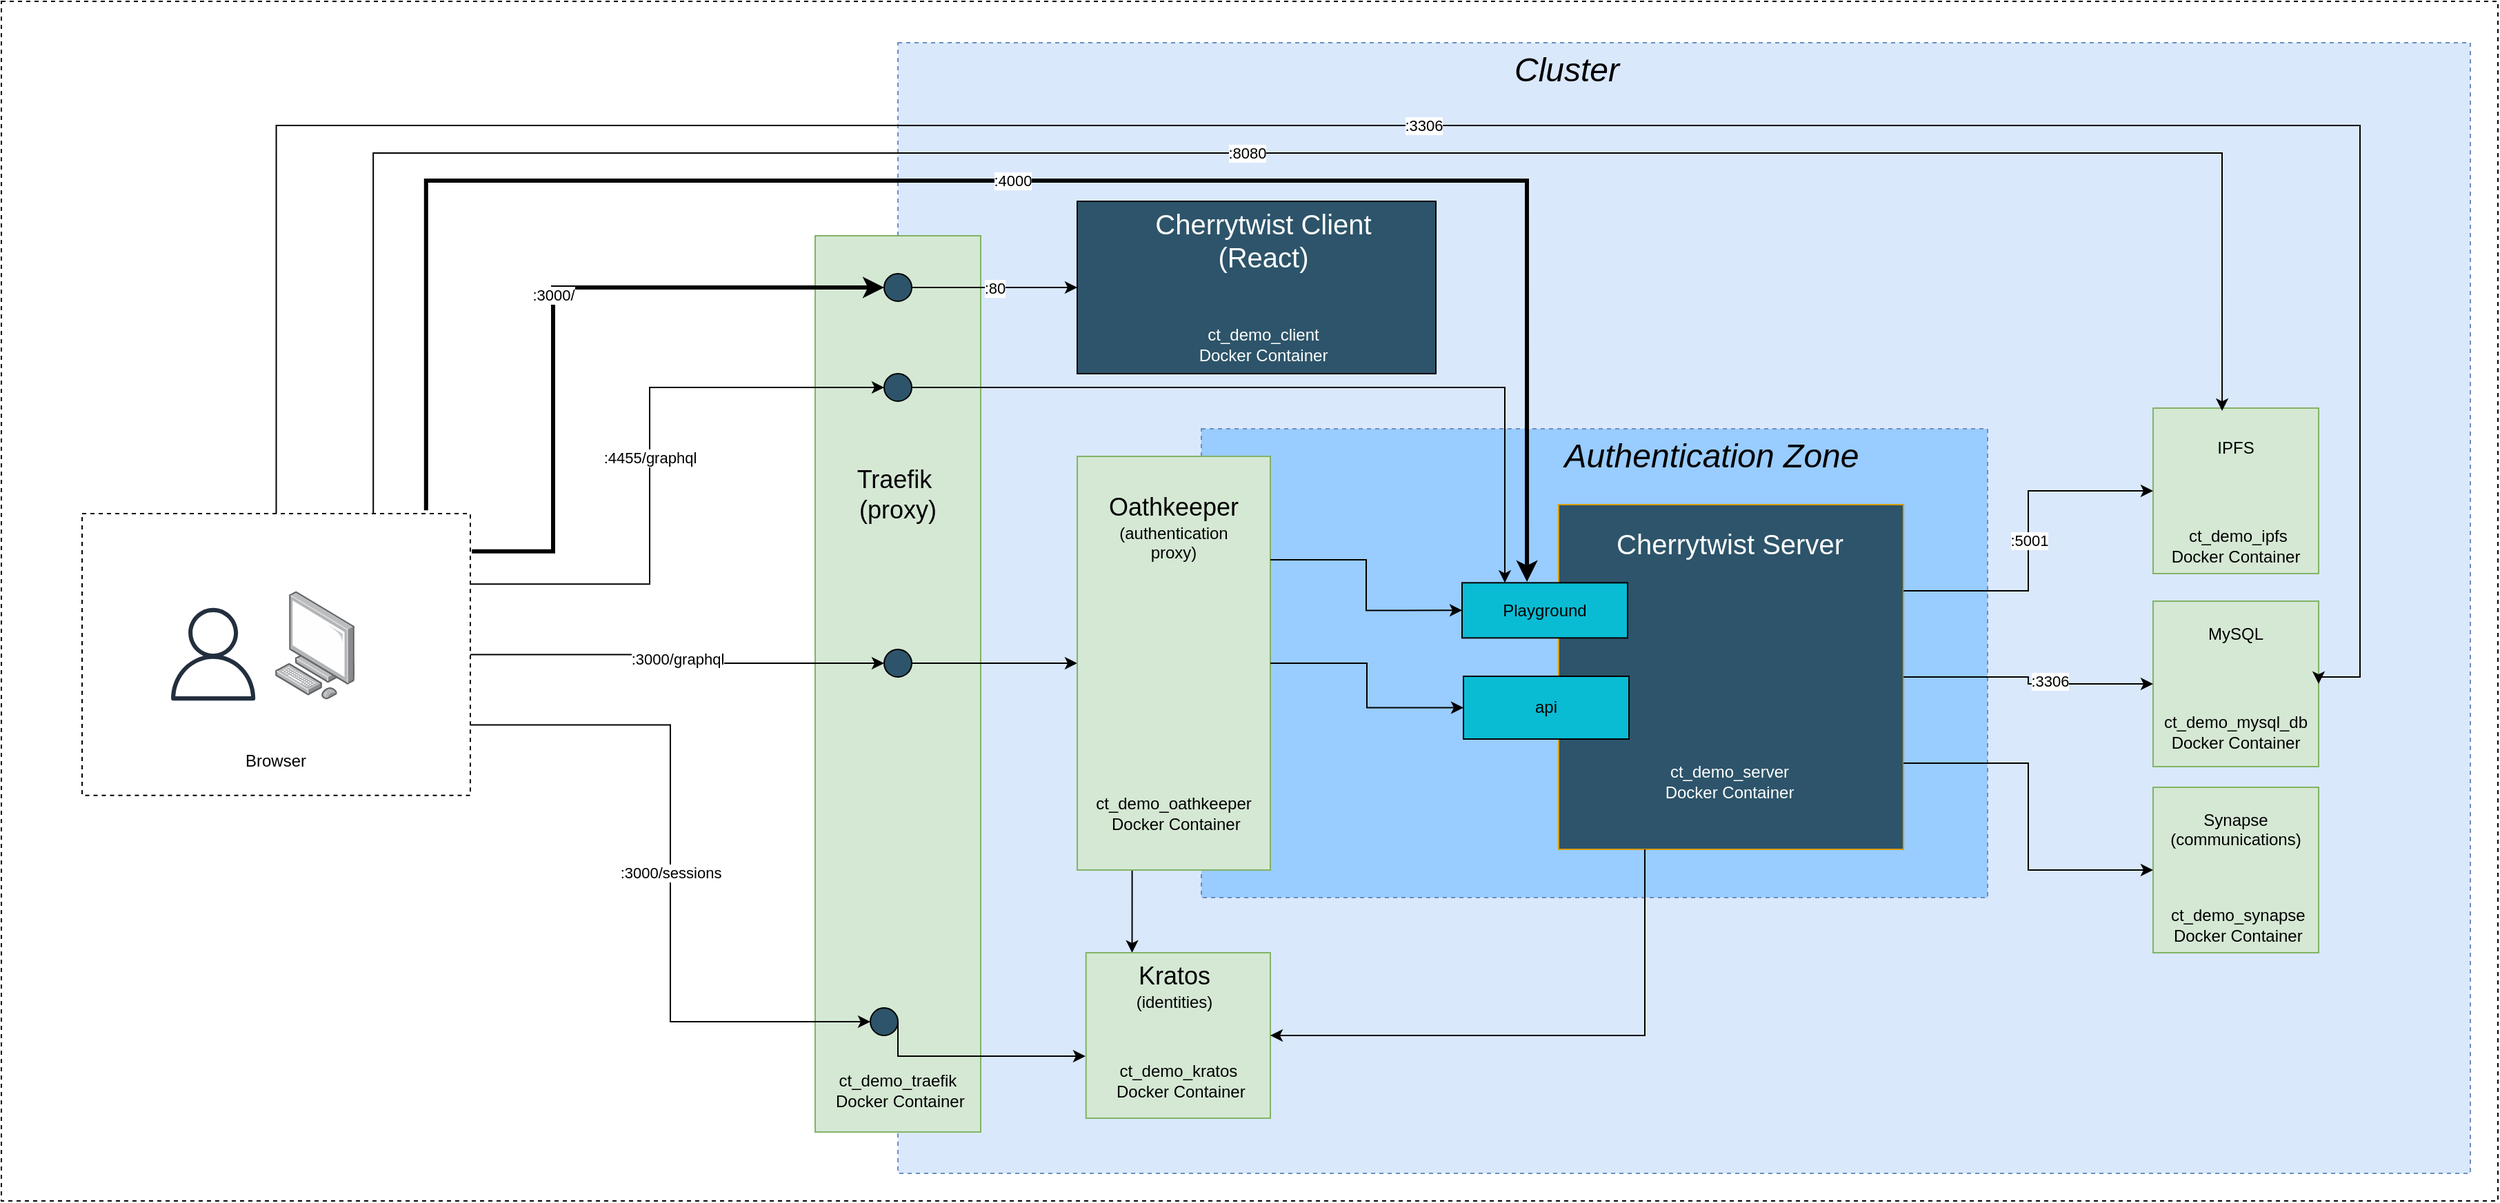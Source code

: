 <mxfile version="14.4.3" type="device"><diagram id="5-0HRDUqpAHmHsOU0eof" name="Page-1"><mxGraphModel dx="2744" dy="1166" grid="1" gridSize="10" guides="1" tooltips="1" connect="1" arrows="1" fold="1" page="1" pageScale="1" pageWidth="827" pageHeight="1169" math="0" shadow="0"><root><mxCell id="0"/><mxCell id="1" parent="0"/><mxCell id="0voDaI4-u7oijfD-uJI3-23" value="" style="rounded=0;whiteSpace=wrap;html=1;dashed=1;" parent="1" vertex="1"><mxGeometry x="-450" y="170" width="1810" height="870" as="geometry"/></mxCell><mxCell id="0voDaI4-u7oijfD-uJI3-18" value="" style="rounded=0;whiteSpace=wrap;html=1;dashed=1;fillColor=#dae8fc;strokeColor=#6c8ebf;" parent="1" vertex="1"><mxGeometry x="200" y="200" width="1140" height="820" as="geometry"/></mxCell><mxCell id="RfYNLgnv8OTz5lV1KctK-16" value="" style="rounded=0;whiteSpace=wrap;html=1;strokeColor=#82b366;fillColor=#D5E8D4;" parent="1" vertex="1"><mxGeometry x="140" y="340" width="120" height="650" as="geometry"/></mxCell><mxCell id="0voDaI4-u7oijfD-uJI3-4" value="port:3306" style="edgeStyle=orthogonalEdgeStyle;rounded=0;orthogonalLoop=1;jettySize=auto;html=1;" parent="1" source="0voDaI4-u7oijfD-uJI3-2" edge="1"><mxGeometry relative="1" as="geometry"><mxPoint x="910" y="500" as="targetPoint"/></mxGeometry></mxCell><mxCell id="0voDaI4-u7oijfD-uJI3-27" value="" style="group" parent="1" vertex="1" connectable="0"><mxGeometry x="1110" y="605" width="131" height="120" as="geometry"/></mxCell><mxCell id="0voDaI4-u7oijfD-uJI3-21" value="&amp;nbsp;ct_demo_db&lt;br&gt;&amp;nbsp;Docker Container" style="text;html=1;strokeColor=none;fillColor=none;align=center;verticalAlign=middle;whiteSpace=wrap;rounded=0;dashed=1;" parent="0voDaI4-u7oijfD-uJI3-27" vertex="1"><mxGeometry y="80" width="120" height="40" as="geometry"/></mxCell><mxCell id="YILVaNEbcuu23r1FG_Kh-31" value="" style="group" parent="0voDaI4-u7oijfD-uJI3-27" vertex="1" connectable="0"><mxGeometry width="131" height="120" as="geometry"/></mxCell><mxCell id="0voDaI4-u7oijfD-uJI3-1" value="" style="whiteSpace=wrap;html=1;aspect=fixed;fillColor=#d5e8d4;strokeColor=#82b366;" parent="YILVaNEbcuu23r1FG_Kh-31" vertex="1"><mxGeometry width="120" height="120" as="geometry"/></mxCell><mxCell id="YILVaNEbcuu23r1FG_Kh-28" value="&lt;meta charset=&quot;utf-8&quot;&gt;&lt;span style=&quot;color: rgb(0, 0, 0); font-family: helvetica; font-size: 12px; font-style: normal; font-weight: 400; letter-spacing: normal; text-indent: 0px; text-transform: none; word-spacing: 0px; display: inline; float: none;&quot;&gt;MySQL&lt;/span&gt;" style="text;whiteSpace=wrap;html=1;align=center;labelBackgroundColor=none;" parent="YILVaNEbcuu23r1FG_Kh-31" vertex="1"><mxGeometry x="25" y="10" width="70" height="30" as="geometry"/></mxCell><mxCell id="YILVaNEbcuu23r1FG_Kh-33" value="ct_demo_mysql_db&lt;br&gt;Docker Container" style="text;html=1;strokeColor=none;fillColor=none;align=center;verticalAlign=middle;whiteSpace=wrap;rounded=0;dashed=1;" parent="YILVaNEbcuu23r1FG_Kh-31" vertex="1"><mxGeometry y="75" width="120" height="40" as="geometry"/></mxCell><mxCell id="IZdfjD5uXH5z2tWCQTJ2-1" value="" style="group" parent="1" vertex="1" connectable="0"><mxGeometry x="1110" y="465" width="120" height="120" as="geometry"/></mxCell><mxCell id="YILVaNEbcuu23r1FG_Kh-30" value="" style="group" parent="IZdfjD5uXH5z2tWCQTJ2-1" vertex="1" connectable="0"><mxGeometry width="120" height="120" as="geometry"/></mxCell><mxCell id="IZdfjD5uXH5z2tWCQTJ2-2" value="" style="whiteSpace=wrap;html=1;aspect=fixed;fillColor=#d5e8d4;strokeColor=#82b366;" parent="YILVaNEbcuu23r1FG_Kh-30" vertex="1"><mxGeometry width="120" height="120" as="geometry"/></mxCell><mxCell id="IZdfjD5uXH5z2tWCQTJ2-3" value="&amp;nbsp;ct_demo_ipfs&lt;br&gt;Docker Container" style="text;html=1;strokeColor=none;fillColor=none;align=center;verticalAlign=middle;whiteSpace=wrap;rounded=0;dashed=1;" parent="YILVaNEbcuu23r1FG_Kh-30" vertex="1"><mxGeometry y="80" width="120" height="40" as="geometry"/></mxCell><mxCell id="YILVaNEbcuu23r1FG_Kh-29" value="&lt;meta charset=&quot;utf-8&quot;&gt;&lt;span style=&quot;color: rgb(0, 0, 0); font-family: helvetica; font-size: 12px; font-style: normal; font-weight: 400; letter-spacing: normal; text-indent: 0px; text-transform: none; word-spacing: 0px; display: inline; float: none;&quot;&gt;IPFS&lt;/span&gt;" style="text;whiteSpace=wrap;html=1;align=center;labelBackgroundColor=none;" parent="YILVaNEbcuu23r1FG_Kh-30" vertex="1"><mxGeometry x="35" y="15" width="50" height="30" as="geometry"/></mxCell><mxCell id="IZdfjD5uXH5z2tWCQTJ2-14" value="&lt;font style=&quot;font-size: 24px&quot;&gt;&lt;i&gt;Cluster&lt;/i&gt;&lt;/font&gt;" style="text;html=1;strokeColor=none;fillColor=none;align=center;verticalAlign=middle;whiteSpace=wrap;rounded=0;" parent="1" vertex="1"><mxGeometry x="580" y="210" width="210" height="20" as="geometry"/></mxCell><mxCell id="RfYNLgnv8OTz5lV1KctK-8" value=":80" style="edgeStyle=orthogonalEdgeStyle;rounded=0;orthogonalLoop=1;jettySize=auto;html=1;exitX=1;exitY=0.5;exitDx=0;exitDy=0;entryX=0;entryY=0.5;entryDx=0;entryDy=0;" parent="1" source="RfYNLgnv8OTz5lV1KctK-11" target="YILVaNEbcuu23r1FG_Kh-16" edge="1"><mxGeometry relative="1" as="geometry"><mxPoint x="270" y="420" as="targetPoint"/><mxPoint x="-40" y="575.714" as="sourcePoint"/><Array as="points"><mxPoint x="310" y="378"/><mxPoint x="310" y="378"/></Array></mxGeometry></mxCell><mxCell id="RfYNLgnv8OTz5lV1KctK-9" style="edgeStyle=orthogonalEdgeStyle;rounded=0;orthogonalLoop=1;jettySize=auto;html=1;exitX=0.25;exitY=1;exitDx=0;exitDy=0;entryX=0.25;entryY=0;entryDx=0;entryDy=0;" parent="1" source="YILVaNEbcuu23r1FG_Kh-3" target="RfYNLgnv8OTz5lV1KctK-19" edge="1"><mxGeometry relative="1" as="geometry"><mxPoint x="590" y="695" as="targetPoint"/><mxPoint x="582.768" y="736.999" as="sourcePoint"/><Array as="points"><mxPoint x="370" y="800"/></Array></mxGeometry></mxCell><mxCell id="RfYNLgnv8OTz5lV1KctK-10" value=":3000/graphql" style="edgeStyle=orthogonalEdgeStyle;rounded=0;orthogonalLoop=1;jettySize=auto;html=1;entryX=0;entryY=0.5;entryDx=0;entryDy=0;exitX=1;exitY=0.5;exitDx=0;exitDy=0;strokeWidth=1;" parent="1" source="0voDaI4-u7oijfD-uJI3-35" target="RfYNLgnv8OTz5lV1KctK-13" edge="1"><mxGeometry relative="1" as="geometry"><mxPoint x="161.32" y="530.08" as="targetPoint"/><mxPoint x="-40" y="630" as="sourcePoint"/><Array as="points"/></mxGeometry></mxCell><mxCell id="RfYNLgnv8OTz5lV1KctK-11" value="" style="ellipse;whiteSpace=wrap;html=1;aspect=fixed;fillColor=#2d546a;" parent="1" vertex="1"><mxGeometry x="190" y="367.5" width="20" height="20" as="geometry"/></mxCell><mxCell id="0voDaI4-u7oijfD-uJI3-40" value=":3000/" style="edgeStyle=orthogonalEdgeStyle;rounded=0;orthogonalLoop=1;jettySize=auto;html=1;exitX=1.004;exitY=0.134;exitDx=0;exitDy=0;entryX=0;entryY=0.5;entryDx=0;entryDy=0;exitPerimeter=0;strokeWidth=3;" parent="1" source="0voDaI4-u7oijfD-uJI3-35" target="RfYNLgnv8OTz5lV1KctK-11" edge="1"><mxGeometry relative="1" as="geometry"><mxPoint x="460" y="550" as="targetPoint"/><Array as="points"><mxPoint x="-50" y="569"/><mxPoint x="-50" y="378"/></Array></mxGeometry></mxCell><mxCell id="RfYNLgnv8OTz5lV1KctK-18" style="edgeStyle=orthogonalEdgeStyle;rounded=0;orthogonalLoop=1;jettySize=auto;html=1;entryX=0;entryY=0.5;entryDx=0;entryDy=0;" parent="1" source="RfYNLgnv8OTz5lV1KctK-13" target="YILVaNEbcuu23r1FG_Kh-3" edge="1"><mxGeometry relative="1" as="geometry"><mxPoint x="382.31" y="698.845" as="targetPoint"/></mxGeometry></mxCell><mxCell id="RfYNLgnv8OTz5lV1KctK-13" value="" style="ellipse;whiteSpace=wrap;html=1;aspect=fixed;fillColor=#2d546a;" parent="1" vertex="1"><mxGeometry x="190" y="640" width="20" height="20" as="geometry"/></mxCell><mxCell id="RfYNLgnv8OTz5lV1KctK-23" value="ct_demo_traefik&lt;br&gt;&amp;nbsp;Docker Container" style="text;html=1;strokeColor=none;fillColor=none;align=center;verticalAlign=middle;whiteSpace=wrap;rounded=0;dashed=1;" parent="1" vertex="1"><mxGeometry x="140" y="940" width="120" height="40" as="geometry"/></mxCell><mxCell id="RfYNLgnv8OTz5lV1KctK-28" value="" style="group" parent="1" vertex="1" connectable="0"><mxGeometry x="1110" y="740" width="120" height="120" as="geometry"/></mxCell><mxCell id="YILVaNEbcuu23r1FG_Kh-32" value="" style="group" parent="RfYNLgnv8OTz5lV1KctK-28" vertex="1" connectable="0"><mxGeometry width="120" height="120" as="geometry"/></mxCell><mxCell id="RfYNLgnv8OTz5lV1KctK-29" value="" style="whiteSpace=wrap;html=1;aspect=fixed;fillColor=#d5e8d4;strokeColor=#82b366;" parent="YILVaNEbcuu23r1FG_Kh-32" vertex="1"><mxGeometry width="120" height="120" as="geometry"/></mxCell><mxCell id="RfYNLgnv8OTz5lV1KctK-30" value="&amp;nbsp;ct_demo_synapse&lt;br&gt;&amp;nbsp;Docker Container" style="text;html=1;strokeColor=none;fillColor=none;align=center;verticalAlign=middle;whiteSpace=wrap;rounded=0;dashed=1;" parent="YILVaNEbcuu23r1FG_Kh-32" vertex="1"><mxGeometry y="80" width="120" height="40" as="geometry"/></mxCell><mxCell id="YILVaNEbcuu23r1FG_Kh-26" value="&lt;meta charset=&quot;utf-8&quot;&gt;&lt;span style=&quot;color: rgb(0, 0, 0); font-family: helvetica; font-size: 12px; font-style: normal; font-weight: 400; letter-spacing: normal; text-indent: 0px; text-transform: none; word-spacing: 0px; display: inline; float: none;&quot;&gt;Synapse&lt;/span&gt;&lt;br style=&quot;color: rgb(0, 0, 0); font-family: helvetica; font-size: 12px; font-style: normal; font-weight: 400; letter-spacing: normal; text-indent: 0px; text-transform: none; word-spacing: 0px;&quot;&gt;&lt;span style=&quot;color: rgb(0, 0, 0); font-family: helvetica; font-size: 12px; font-style: normal; font-weight: 400; letter-spacing: normal; text-indent: 0px; text-transform: none; word-spacing: 0px; display: inline; float: none;&quot;&gt;(communications)&lt;/span&gt;" style="text;whiteSpace=wrap;html=1;align=center;labelBackgroundColor=none;" parent="YILVaNEbcuu23r1FG_Kh-32" vertex="1"><mxGeometry y="10" width="120" height="40" as="geometry"/></mxCell><mxCell id="RfYNLgnv8OTz5lV1KctK-33" value=":3000/sessions" style="edgeStyle=orthogonalEdgeStyle;rounded=0;orthogonalLoop=1;jettySize=auto;html=1;entryX=0;entryY=0.5;entryDx=0;entryDy=0;exitX=1;exitY=0.75;exitDx=0;exitDy=0;" parent="1" source="0voDaI4-u7oijfD-uJI3-35" target="RfYNLgnv8OTz5lV1KctK-34" edge="1"><mxGeometry relative="1" as="geometry"><mxPoint x="161.32" y="575.08" as="targetPoint"/><mxPoint x="-60" y="674.954" as="sourcePoint"/><Array as="points"/></mxGeometry></mxCell><mxCell id="RfYNLgnv8OTz5lV1KctK-34" value="" style="ellipse;whiteSpace=wrap;html=1;aspect=fixed;fillColor=#2d546a;" parent="1" vertex="1"><mxGeometry x="180" y="900" width="20" height="20" as="geometry"/></mxCell><mxCell id="RfYNLgnv8OTz5lV1KctK-35" style="edgeStyle=orthogonalEdgeStyle;rounded=0;orthogonalLoop=1;jettySize=auto;html=1;exitX=1;exitY=0.5;exitDx=0;exitDy=0;entryX=-0.003;entryY=0.625;entryDx=0;entryDy=0;entryPerimeter=0;" parent="1" source="RfYNLgnv8OTz5lV1KctK-34" target="RfYNLgnv8OTz5lV1KctK-19" edge="1"><mxGeometry relative="1" as="geometry"><mxPoint x="220" y="620" as="sourcePoint"/><mxPoint x="635" y="880" as="targetPoint"/><Array as="points"><mxPoint x="200" y="935"/></Array></mxGeometry></mxCell><mxCell id="RfYNLgnv8OTz5lV1KctK-39" value="" style="ellipse;whiteSpace=wrap;html=1;aspect=fixed;fillColor=#2d546a;" parent="1" vertex="1"><mxGeometry x="190" y="440" width="20" height="20" as="geometry"/></mxCell><mxCell id="RfYNLgnv8OTz5lV1KctK-40" value=":4455/graphql" style="edgeStyle=orthogonalEdgeStyle;rounded=0;orthogonalLoop=1;jettySize=auto;html=1;exitX=1;exitY=0.25;exitDx=0;exitDy=0;entryX=0;entryY=0.5;entryDx=0;entryDy=0;" parent="1" source="0voDaI4-u7oijfD-uJI3-35" target="RfYNLgnv8OTz5lV1KctK-39" edge="1"><mxGeometry relative="1" as="geometry"><mxPoint x="200" y="510" as="targetPoint"/><mxPoint x="-40" y="554.821" as="sourcePoint"/><Array as="points"><mxPoint x="20" y="593"/><mxPoint x="20" y="450"/></Array></mxGeometry></mxCell><mxCell id="RfYNLgnv8OTz5lV1KctK-42" value=":8080" style="edgeStyle=orthogonalEdgeStyle;rounded=0;orthogonalLoop=1;jettySize=auto;html=1;exitX=0.75;exitY=0;exitDx=0;exitDy=0;entryX=0.417;entryY=0.017;entryDx=0;entryDy=0;entryPerimeter=0;" parent="1" source="0voDaI4-u7oijfD-uJI3-35" target="IZdfjD5uXH5z2tWCQTJ2-2" edge="1"><mxGeometry relative="1" as="geometry"><mxPoint x="-40" y="536" as="sourcePoint"/><mxPoint x="845" y="431.43" as="targetPoint"/><Array as="points"><mxPoint x="-180" y="280"/><mxPoint x="1160" y="280"/></Array></mxGeometry></mxCell><mxCell id="YILVaNEbcuu23r1FG_Kh-1" value="&lt;span style=&quot;&quot;&gt;&lt;span style=&quot;color: rgb(0 , 0 , 0) ; font-family: &amp;quot;helvetica&amp;quot; ; font-size: 18px ; font-style: normal ; font-weight: 400 ; letter-spacing: normal ; text-indent: 0px ; text-transform: none ; word-spacing: 0px ; display: inline ; float: none&quot;&gt;Traefik&amp;nbsp;&lt;/span&gt;&lt;br style=&quot;color: rgb(0 , 0 , 0) ; font-family: &amp;quot;helvetica&amp;quot; ; font-size: 18px ; font-style: normal ; font-weight: 400 ; letter-spacing: normal ; text-indent: 0px ; text-transform: none ; word-spacing: 0px&quot;&gt;&lt;span style=&quot;color: rgb(0 , 0 , 0) ; font-family: &amp;quot;helvetica&amp;quot; ; font-size: 18px ; font-style: normal ; font-weight: 400 ; letter-spacing: normal ; text-indent: 0px ; text-transform: none ; word-spacing: 0px ; display: inline ; float: none&quot;&gt;(proxy)&lt;/span&gt;&lt;/span&gt;" style="text;whiteSpace=wrap;html=1;align=center;labelBackgroundColor=none;" parent="1" vertex="1"><mxGeometry x="160" y="500" width="80" height="50" as="geometry"/></mxCell><mxCell id="IZdfjD5uXH5z2tWCQTJ2-12" value="" style="group" parent="1" vertex="1" connectable="0"><mxGeometry x="630" y="500" width="360" height="320" as="geometry"/></mxCell><mxCell id="YILVaNEbcuu23r1FG_Kh-9" value="" style="rounded=0;whiteSpace=wrap;html=1;dashed=1;strokeColor=#6c8ebf;fillColor=#99CCFF;" parent="IZdfjD5uXH5z2tWCQTJ2-12" vertex="1"><mxGeometry x="-210" y="-20" width="570" height="340" as="geometry"/></mxCell><mxCell id="YILVaNEbcuu23r1FG_Kh-11" value="" style="group" parent="IZdfjD5uXH5z2tWCQTJ2-12" vertex="1" connectable="0"><mxGeometry x="-311" y="60" width="170" height="240" as="geometry"/></mxCell><mxCell id="YILVaNEbcuu23r1FG_Kh-3" value="" style="rounded=0;whiteSpace=wrap;html=1;strokeColor=#82b366;fillColor=#D5E8D4;" parent="YILVaNEbcuu23r1FG_Kh-11" vertex="1"><mxGeometry x="11" y="-60" width="140" height="300" as="geometry"/></mxCell><mxCell id="IZdfjD5uXH5z2tWCQTJ2-18" value="ct_demo_oathkeeper&lt;br&gt;&amp;nbsp;Docker Container" style="text;html=1;strokeColor=none;fillColor=none;align=center;verticalAlign=middle;whiteSpace=wrap;rounded=0;dashed=1;" parent="YILVaNEbcuu23r1FG_Kh-11" vertex="1"><mxGeometry x="-4" y="170.0" width="170" height="57.14" as="geometry"/></mxCell><mxCell id="RfYNLgnv8OTz5lV1KctK-25" style="edgeStyle=orthogonalEdgeStyle;rounded=0;orthogonalLoop=1;jettySize=auto;html=1;entryX=0;entryY=0.5;entryDx=0;entryDy=0;" parent="IZdfjD5uXH5z2tWCQTJ2-12" source="YILVaNEbcuu23r1FG_Kh-3" target="RfYNLgnv8OTz5lV1KctK-38" edge="1"><mxGeometry relative="1" as="geometry"><mxPoint x="-301" y="49.423" as="sourcePoint"/></mxGeometry></mxCell><mxCell id="YILVaNEbcuu23r1FG_Kh-12" style="edgeStyle=orthogonalEdgeStyle;rounded=0;orthogonalLoop=1;jettySize=auto;html=1;entryX=0;entryY=0.5;entryDx=0;entryDy=0;exitX=1;exitY=0.25;exitDx=0;exitDy=0;" parent="IZdfjD5uXH5z2tWCQTJ2-12" source="YILVaNEbcuu23r1FG_Kh-3" target="RfYNLgnv8OTz5lV1KctK-37" edge="1"><mxGeometry relative="1" as="geometry"><mxPoint x="-150" y="163.335" as="sourcePoint"/><mxPoint x="-81" y="202.748" as="targetPoint"/></mxGeometry></mxCell><mxCell id="YILVaNEbcuu23r1FG_Kh-15" value="" style="group;" parent="IZdfjD5uXH5z2tWCQTJ2-12" vertex="1" connectable="0"><mxGeometry x="49" y="35.0" width="250" height="250" as="geometry"/></mxCell><mxCell id="0voDaI4-u7oijfD-uJI3-2" value="" style="whiteSpace=wrap;html=1;aspect=fixed;strokeColor=#d79b00;fillColor=#2d546a;" parent="YILVaNEbcuu23r1FG_Kh-15" vertex="1"><mxGeometry width="250" height="250" as="geometry"/></mxCell><mxCell id="0voDaI4-u7oijfD-uJI3-22" value="&lt;font color=&quot;#ffffff&quot;&gt;ct_demo_server&lt;br&gt;Docker Container&lt;/font&gt;" style="text;html=1;strokeColor=none;fillColor=none;align=center;verticalAlign=middle;whiteSpace=wrap;rounded=0;dashed=1;" parent="YILVaNEbcuu23r1FG_Kh-15" vertex="1"><mxGeometry x="60.999" y="170.002" width="126.316" height="62.222" as="geometry"/></mxCell><mxCell id="IZdfjD5uXH5z2tWCQTJ2-11" value="&lt;div style=&quot;text-align: center&quot;&gt;&lt;span style=&quot;font-size: 20px ; font-family: &amp;#34;helvetica&amp;#34;&quot;&gt;&lt;font color=&quot;#ffffff&quot;&gt;Cherrytwist Server&lt;/font&gt;&lt;/span&gt;&lt;/div&gt;" style="text;whiteSpace=wrap;html=1;" parent="YILVaNEbcuu23r1FG_Kh-15" vertex="1"><mxGeometry x="39.95" y="10" width="168.42" height="46.67" as="geometry"/></mxCell><mxCell id="RfYNLgnv8OTz5lV1KctK-37" value="Playground" style="rounded=0;whiteSpace=wrap;html=1;gradientColor=none;align=center;fillColor=#09BCD4;" parent="YILVaNEbcuu23r1FG_Kh-15" vertex="1"><mxGeometry x="-70" y="56.67" width="120" height="40" as="geometry"/></mxCell><mxCell id="RfYNLgnv8OTz5lV1KctK-38" value="api" style="rounded=0;whiteSpace=wrap;html=1;gradientColor=none;align=center;fillColor=#09BCD4;" parent="IZdfjD5uXH5z2tWCQTJ2-12" vertex="1"><mxGeometry x="-20" y="159.497" width="120" height="45.5" as="geometry"/></mxCell><mxCell id="YILVaNEbcuu23r1FG_Kh-13" value="" style="group" parent="1" vertex="1" connectable="0"><mxGeometry x="330" y="860" width="140" height="120" as="geometry"/></mxCell><mxCell id="RfYNLgnv8OTz5lV1KctK-19" value="" style="rounded=0;whiteSpace=wrap;html=1;strokeColor=#82b366;fillColor=#D5E8D4;" parent="YILVaNEbcuu23r1FG_Kh-13" vertex="1"><mxGeometry x="6.364" width="133.636" height="120" as="geometry"/></mxCell><mxCell id="RfYNLgnv8OTz5lV1KctK-20" value="ct_demo_kratos&lt;br&gt;&amp;nbsp;Docker Container" style="text;html=1;strokeColor=none;fillColor=none;align=center;verticalAlign=middle;whiteSpace=wrap;rounded=0;dashed=1;" parent="YILVaNEbcuu23r1FG_Kh-13" vertex="1"><mxGeometry x="16.732" y="84" width="112.903" height="17.455" as="geometry"/></mxCell><mxCell id="RfYNLgnv8OTz5lV1KctK-22" value="&lt;span style=&quot;&quot;&gt;&lt;span style=&quot;color: rgb(0 , 0 , 0) ; font-family: &amp;quot;helvetica&amp;quot; ; font-style: normal ; font-weight: 400 ; letter-spacing: normal ; text-indent: 0px ; text-transform: none ; word-spacing: 0px ; font-size: 18px&quot;&gt;Kratos&lt;br&gt;&lt;/span&gt;&lt;span style=&quot;color: rgb(0 , 0 , 0) ; font-family: &amp;quot;helvetica&amp;quot; ; font-size: 12px ; font-style: normal ; font-weight: 400 ; letter-spacing: normal ; text-indent: 0px ; text-transform: none ; word-spacing: 0px ; display: inline ; float: none&quot;&gt;(identities)&lt;/span&gt;&lt;/span&gt;" style="text;whiteSpace=wrap;html=1;align=center;labelBackgroundColor=none;" parent="YILVaNEbcuu23r1FG_Kh-13" vertex="1"><mxGeometry x="44.545" width="50.909" height="60" as="geometry"/></mxCell><mxCell id="RfYNLgnv8OTz5lV1KctK-26" style="edgeStyle=orthogonalEdgeStyle;rounded=0;orthogonalLoop=1;jettySize=auto;html=1;entryX=1;entryY=0.5;entryDx=0;entryDy=0;exitX=0.25;exitY=1;exitDx=0;exitDy=0;" parent="1" source="0voDaI4-u7oijfD-uJI3-2" target="RfYNLgnv8OTz5lV1KctK-19" edge="1"><mxGeometry relative="1" as="geometry"><mxPoint x="640" y="883.95" as="sourcePoint"/><mxPoint x="940" y="845.003" as="targetPoint"/></mxGeometry></mxCell><mxCell id="YILVaNEbcuu23r1FG_Kh-17" value="" style="group;fillColor=#ffffff;" parent="1" vertex="1" connectable="0"><mxGeometry x="330" y="315" width="260" height="125" as="geometry"/></mxCell><mxCell id="YILVaNEbcuu23r1FG_Kh-16" value="" style="rounded=0;whiteSpace=wrap;html=1;labelBackgroundColor=#FFFFFF;align=center;fillColor=#2D546A;" parent="YILVaNEbcuu23r1FG_Kh-17" vertex="1"><mxGeometry width="260" height="125" as="geometry"/></mxCell><mxCell id="IZdfjD5uXH5z2tWCQTJ2-7" value="&lt;font color=&quot;#ffffff&quot;&gt;ct_demo_client&lt;br&gt;Docker Container&lt;/font&gt;" style="text;html=1;strokeColor=none;fillColor=none;align=center;verticalAlign=middle;whiteSpace=wrap;rounded=0;dashed=1;" parent="YILVaNEbcuu23r1FG_Kh-17" vertex="1"><mxGeometry x="70" y="83.333" width="130" height="41.667" as="geometry"/></mxCell><mxCell id="IZdfjD5uXH5z2tWCQTJ2-10" value="&lt;font style=&quot;font-size: 20px&quot;&gt;&lt;span style=&quot;color: rgb(255 , 255 , 255)&quot;&gt;Cherrytwist Client&lt;/span&gt;&lt;br style=&quot;color: rgb(255 , 255 , 255)&quot;&gt;&lt;span style=&quot;color: rgb(255 , 255 , 255)&quot;&gt;&amp;nbsp;(React)&amp;nbsp;&lt;/span&gt;&lt;/font&gt;" style="text;html=1;strokeColor=none;fillColor=none;align=center;verticalAlign=middle;whiteSpace=wrap;rounded=0;" parent="YILVaNEbcuu23r1FG_Kh-17" vertex="1"><mxGeometry x="48.131" y="20.833" width="173.736" height="13.889" as="geometry"/></mxCell><mxCell id="RfYNLgnv8OTz5lV1KctK-31" value="" style="edgeStyle=orthogonalEdgeStyle;rounded=0;orthogonalLoop=1;jettySize=auto;html=1;exitX=1;exitY=0.75;exitDx=0;exitDy=0;entryX=0;entryY=0.5;entryDx=0;entryDy=0;" parent="1" source="0voDaI4-u7oijfD-uJI3-2" target="RfYNLgnv8OTz5lV1KctK-29" edge="1"><mxGeometry relative="1" as="geometry"><mxPoint x="819.74" y="530" as="sourcePoint"/><mxPoint x="920" y="525" as="targetPoint"/></mxGeometry></mxCell><mxCell id="IZdfjD5uXH5z2tWCQTJ2-4" value=":5001" style="edgeStyle=orthogonalEdgeStyle;rounded=0;orthogonalLoop=1;jettySize=auto;html=1;entryX=0;entryY=0.5;entryDx=0;entryDy=0;exitX=1;exitY=0.25;exitDx=0;exitDy=0;" parent="1" source="0voDaI4-u7oijfD-uJI3-2" target="IZdfjD5uXH5z2tWCQTJ2-2" edge="1"><mxGeometry relative="1" as="geometry"><mxPoint x="990" y="560" as="sourcePoint"/><mxPoint x="1110" y="560" as="targetPoint"/></mxGeometry></mxCell><mxCell id="RfYNLgnv8OTz5lV1KctK-41" style="edgeStyle=orthogonalEdgeStyle;rounded=0;orthogonalLoop=1;jettySize=auto;html=1;" parent="1" source="RfYNLgnv8OTz5lV1KctK-39" target="RfYNLgnv8OTz5lV1KctK-37" edge="1"><mxGeometry relative="1" as="geometry"><Array as="points"><mxPoint x="640" y="450"/></Array></mxGeometry></mxCell><mxCell id="YILVaNEbcuu23r1FG_Kh-5" value="&lt;span style=&quot;&quot;&gt;&lt;span style=&quot;color: rgb(0 , 0 , 0) ; font-family: &amp;quot;helvetica&amp;quot; ; font-style: normal ; font-weight: 400 ; letter-spacing: normal ; text-indent: 0px ; text-transform: none ; word-spacing: 0px ; font-size: 18px&quot;&gt;Oathkeeper&lt;br&gt;&lt;/span&gt;&lt;span style=&quot;color: rgb(0 , 0 , 0) ; font-family: &amp;quot;helvetica&amp;quot; ; font-size: 12px ; font-style: normal ; font-weight: 400 ; letter-spacing: normal ; text-indent: 0px ; text-transform: none ; word-spacing: 0px ; display: inline ; float: none&quot;&gt;(authentication proxy)&lt;/span&gt;&lt;/span&gt;" style="text;whiteSpace=wrap;html=1;align=center;labelBackgroundColor=none;" parent="1" vertex="1"><mxGeometry x="360" y="520" width="80" height="50" as="geometry"/></mxCell><mxCell id="YILVaNEbcuu23r1FG_Kh-19" value="" style="edgeStyle=orthogonalEdgeStyle;rounded=0;orthogonalLoop=1;jettySize=auto;html=1;exitX=1;exitY=0.5;exitDx=0;exitDy=0;" parent="1" source="0voDaI4-u7oijfD-uJI3-2" target="0voDaI4-u7oijfD-uJI3-1" edge="1"><mxGeometry relative="1" as="geometry"><mxPoint x="939" y="732.5" as="sourcePoint"/><mxPoint x="1120" y="790" as="targetPoint"/></mxGeometry></mxCell><mxCell id="YILVaNEbcuu23r1FG_Kh-20" value=":3306" style="edgeLabel;html=1;align=center;verticalAlign=middle;resizable=0;points=[];" parent="YILVaNEbcuu23r1FG_Kh-19" vertex="1" connectable="0"><mxGeometry x="0.193" y="2" relative="1" as="geometry"><mxPoint as="offset"/></mxGeometry></mxCell><mxCell id="IZdfjD5uXH5z2tWCQTJ2-15" value=":4000" style="edgeStyle=orthogonalEdgeStyle;rounded=0;orthogonalLoop=1;jettySize=auto;html=1;entryX=0.392;entryY=-0.017;entryDx=0;entryDy=0;entryPerimeter=0;exitX=0.886;exitY=-0.012;exitDx=0;exitDy=0;exitPerimeter=0;strokeWidth=3;" parent="1" source="0voDaI4-u7oijfD-uJI3-35" target="RfYNLgnv8OTz5lV1KctK-37" edge="1"><mxGeometry relative="1" as="geometry"><mxPoint x="290" y="575.714" as="sourcePoint"/><mxPoint x="700" y="490" as="targetPoint"/><Array as="points"><mxPoint x="-142" y="300"/><mxPoint x="656" y="300"/></Array></mxGeometry></mxCell><mxCell id="YILVaNEbcuu23r1FG_Kh-23" value="" style="group" parent="1" vertex="1" connectable="0"><mxGeometry x="-400" y="541.55" width="290" height="246.9" as="geometry"/></mxCell><mxCell id="0voDaI4-u7oijfD-uJI3-35" value="" style="rounded=0;whiteSpace=wrap;html=1;dashed=1;" parent="YILVaNEbcuu23r1FG_Kh-23" vertex="1"><mxGeometry x="8.529" width="281.471" height="204.286" as="geometry"/></mxCell><mxCell id="0voDaI4-u7oijfD-uJI3-36" value="Browser" style="text;html=1;strokeColor=none;fillColor=none;align=center;verticalAlign=middle;whiteSpace=wrap;rounded=0;dashed=1;" parent="YILVaNEbcuu23r1FG_Kh-23" vertex="1"><mxGeometry x="39.09" y="147.983" width="220.357" height="62.857" as="geometry"/></mxCell><mxCell id="YILVaNEbcuu23r1FG_Kh-24" value="" style="group" parent="YILVaNEbcuu23r1FG_Kh-23" vertex="1" connectable="0"><mxGeometry x="70" y="56.31" width="136.18" height="91.67" as="geometry"/></mxCell><mxCell id="0voDaI4-u7oijfD-uJI3-32" value="" style="outlineConnect=0;fontColor=#232F3E;gradientColor=none;fillColor=#232F3E;strokeColor=none;dashed=0;verticalLabelPosition=bottom;verticalAlign=top;align=center;html=1;fontSize=12;fontStyle=0;aspect=fixed;pointerEvents=1;shape=mxgraph.aws4.user;" parent="YILVaNEbcuu23r1FG_Kh-24" vertex="1"><mxGeometry y="12.064" width="67.166" height="67.166" as="geometry"/></mxCell><mxCell id="0voDaI4-u7oijfD-uJI3-33" value="" style="points=[];aspect=fixed;html=1;align=center;shadow=0;dashed=0;image;image=img/lib/allied_telesis/computer_and_terminals/Personal_Computer.svg;" parent="YILVaNEbcuu23r1FG_Kh-24" vertex="1"><mxGeometry x="78.361" width="57.819" height="78.361" as="geometry"/></mxCell><mxCell id="YILVaNEbcuu23r1FG_Kh-18" value="&lt;font style=&quot;font-size: 24px&quot;&gt;&lt;i&gt;Authentication Zone&lt;/i&gt;&lt;/font&gt;" style="text;html=1;strokeColor=none;fillColor=none;align=center;verticalAlign=middle;whiteSpace=wrap;rounded=0;" parent="1" vertex="1"><mxGeometry x="630" y="490" width="320" height="20" as="geometry"/></mxCell><mxCell id="YILVaNEbcuu23r1FG_Kh-25" value=":3306" style="edgeStyle=orthogonalEdgeStyle;rounded=0;orthogonalLoop=1;jettySize=auto;html=1;exitX=0.5;exitY=0;exitDx=0;exitDy=0;entryX=1;entryY=0.5;entryDx=0;entryDy=0;" parent="1" source="0voDaI4-u7oijfD-uJI3-35" target="0voDaI4-u7oijfD-uJI3-1" edge="1"><mxGeometry relative="1" as="geometry"><mxPoint x="-170.368" y="551.55" as="sourcePoint"/><mxPoint x="1170.04" y="477.04" as="targetPoint"/><Array as="points"><mxPoint x="-251" y="260"/><mxPoint x="1260" y="260"/><mxPoint x="1260" y="660"/><mxPoint x="1230" y="660"/></Array></mxGeometry></mxCell></root></mxGraphModel></diagram></mxfile>